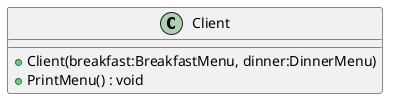 @startuml
class Client {
    + Client(breakfast:BreakfastMenu, dinner:DinnerMenu)
    + PrintMenu() : void
}
@enduml
